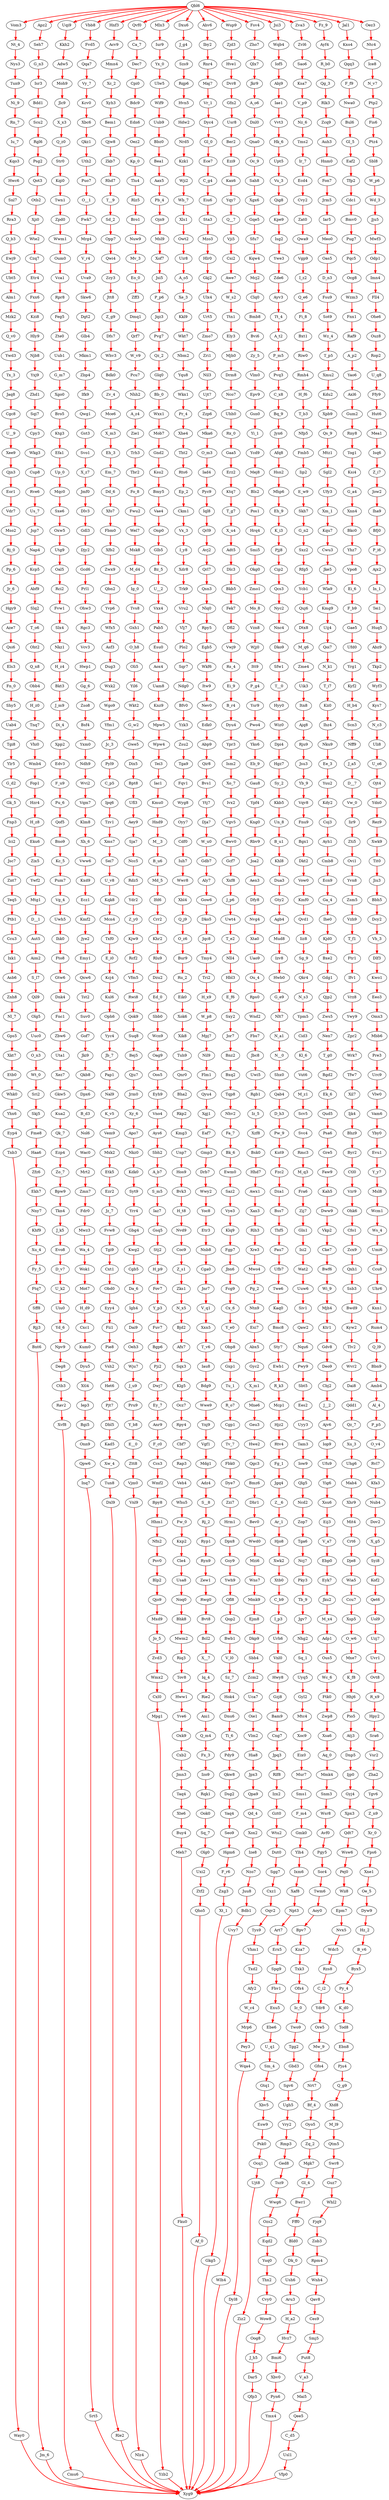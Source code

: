 digraph map
{
	Qbl6->Vom3 [color=red, style=bold];
	Vom3->Nt_4 [color=red, style=bold];
	Nt_4->Nys3 [color=red, style=bold];
	Nys3->Tun9 [color=red, style=bold];
	Tun9->Ni_9 [color=red, style=bold];
	Ni_9->Rn_7 [color=red, style=bold];
	Rn_7->Iu_7 [color=red, style=bold];
	Iu_7->Kqo3 [color=red, style=bold];
	Kqo3->Hwc6 [color=red, style=bold];
	Hwc6->Snl7 [color=red, style=bold];
	Snl7->Rra3 [color=red, style=bold];
	Rra3->Q_b3 [color=red, style=bold];
	Q_b3->Ewj9 [color=red, style=bold];
	Ewj9->Ubt5 [color=red, style=bold];
	Ubt5->Alm1 [color=red, style=bold];
	Alm1->Mzk2 [color=red, style=bold];
	Mzk2->Q_v0 [color=red, style=bold];
	Q_v0->Ywd3 [color=red, style=bold];
	Ywd3->Tx_3 [color=red, style=bold];
	Tx_3->Jaq8 [color=red, style=bold];
	Jaq8->Cgc8 [color=red, style=bold];
	Cgc8->U__9 [color=red, style=bold];
	U__9->Xee9 [color=red, style=bold];
	Xee9->Qjn3 [color=red, style=bold];
	Qjn3->Eor1 [color=red, style=bold];
	Eor1->Vdr7 [color=red, style=bold];
	Vdr7->Mso2 [color=red, style=bold];
	Mso2->Bj_0 [color=red, style=bold];
	Bj_0->Pp_6 [color=red, style=bold];
	Pp_6->Jr_6 [color=red, style=bold];
	Jr_6->Hgy9 [color=red, style=bold];
	Hgy9->Aze7 [color=red, style=bold];
	Aze7->Qsi6 [color=red, style=bold];
	Qsi6->Els3 [color=red, style=bold];
	Els3->Fn_0 [color=red, style=bold];
	Fn_0->Shy5 [color=red, style=bold];
	Shy5->Uab4 [color=red, style=bold];
	Uab4->Tgi8 [color=red, style=bold];
	Tgi8->Ylr5 [color=red, style=bold];
	Ylr5->G_d2 [color=red, style=bold];
	G_d2->Gk_5 [color=red, style=bold];
	Gk_5->Fnp3 [color=red, style=bold];
	Fnp3->Ici2 [color=red, style=bold];
	Ici2->Jsc7 [color=red, style=bold];
	Jsc7->Znt7 [color=red, style=bold];
	Znt7->Teq5 [color=red, style=bold];
	Teq5->Ptb1 [color=red, style=bold];
	Ptb1->Ccu3 [color=red, style=bold];
	Ccu3->Ixk1 [color=red, style=bold];
	Ixk1->Asb6 [color=red, style=bold];
	Asb6->Znh8 [color=red, style=bold];
	Znh8->Nl_7 [color=red, style=bold];
	Nl_7->Gps5 [color=red, style=bold];
	Gps5->Xkt7 [color=red, style=bold];
	Xkt7->Etb0 [color=red, style=bold];
	Etb0->Whk0 [color=red, style=bold];
	Whk0->Yhx6 [color=red, style=bold];
	Yhx6->Eyp4 [color=red, style=bold];
	Eyp4->Tnb3 [color=red, style=bold];
	Tnb3->Way0 [color=red, style=bold];
	Way0->Xyg9 [color=red, style=bold];
	Qbl6->Apz2 [color=red, style=bold];
	Apz2->Seh7 [color=red, style=bold];
	Seh7->G_n3 [color=red, style=bold];
	G_n3->Isr3 [color=red, style=bold];
	Isr3->Bdd1 [color=red, style=bold];
	Bdd1->Scu2 [color=red, style=bold];
	Scu2->Rgl6 [color=red, style=bold];
	Rgl6->Psg2 [color=red, style=bold];
	Psg2->Qot3 [color=red, style=bold];
	Qot3->Otb2 [color=red, style=bold];
	Otb2->Xji0 [color=red, style=bold];
	Xji0->Wte2 [color=red, style=bold];
	Wte2->Czq7 [color=red, style=bold];
	Czq7->Etr4 [color=red, style=bold];
	Etr4->Fxx6 [color=red, style=bold];
	Fxx6->Kzi8 [color=red, style=bold];
	Kzi8->Hly9 [color=red, style=bold];
	Hly9->Njb8 [color=red, style=bold];
	Njb8->Yxj9 [color=red, style=bold];
	Yxj9->Zhd1 [color=red, style=bold];
	Zhd1->Sqi7 [color=red, style=bold];
	Sqi7->Cpy3 [color=red, style=bold];
	Cpy3->Wkg3 [color=red, style=bold];
	Wkg3->Cup8 [color=red, style=bold];
	Cup8->Rve6 [color=red, style=bold];
	Rve6->Us_7 [color=red, style=bold];
	Us_7->Jsp7 [color=red, style=bold];
	Jsp7->Nap4 [color=red, style=bold];
	Nap4->Kcp5 [color=red, style=bold];
	Kcp5->Abf9 [color=red, style=bold];
	Abf9->Slq2 [color=red, style=bold];
	Slq2->T_o6 [color=red, style=bold];
	T_o6->Oht2 [color=red, style=bold];
	Oht2->Q_n8 [color=red, style=bold];
	Q_n8->Obb4 [color=red, style=bold];
	Obb4->H_z0 [color=red, style=bold];
	H_z0->Tnq7 [color=red, style=bold];
	Tnq7->Vhi0 [color=red, style=bold];
	Vhi0->Wmb4 [color=red, style=bold];
	Wmb4->Fop1 [color=red, style=bold];
	Fop1->Hzr4 [color=red, style=bold];
	Hzr4->H_z8 [color=red, style=bold];
	H_z8->Eku6 [color=red, style=bold];
	Eku6->Zix5 [color=red, style=bold];
	Zix5->Ywf2 [color=red, style=bold];
	Ywf2->Mtg1 [color=red, style=bold];
	Mtg1->D__1 [color=red, style=bold];
	D__1->Aut5 [color=red, style=bold];
	Aut5->Aim2 [color=red, style=bold];
	Aim2->S_l7 [color=red, style=bold];
	S_l7->Qil9 [color=red, style=bold];
	Qil9->Olg5 [color=red, style=bold];
	Olg5->Uuc0 [color=red, style=bold];
	Uuc0->O_n3 [color=red, style=bold];
	O_n3->Wt_0 [color=red, style=bold];
	Wt_0->Sri2 [color=red, style=bold];
	Sri2->Skj5 [color=red, style=bold];
	Skj5->Fme8 [color=red, style=bold];
	Fme8->Haa6 [color=red, style=bold];
	Haa6->Zfz6 [color=red, style=bold];
	Zfz6->Ekh7 [color=red, style=bold];
	Ekh7->Nny7 [color=red, style=bold];
	Nny7->Khf9 [color=red, style=bold];
	Khf9->Xu_4 [color=red, style=bold];
	Xu_4->Fy_5 [color=red, style=bold];
	Fy_5->Ftq7 [color=red, style=bold];
	Ftq7->Sff8 [color=red, style=bold];
	Sff8->Rjj3 [color=red, style=bold];
	Rjj3->Bnt6 [color=red, style=bold];
	Bnt6->Jm_6 [color=red, style=bold];
	Jm_6->Xyg9 [color=red, style=bold];
	Qbl6->Uqi9 [color=red, style=bold];
	Uqi9->Kkh2 [color=red, style=bold];
	Kkh2->Adw5 [color=red, style=bold];
	Adw5->Moh9 [color=red, style=bold];
	Moh9->Jlc9 [color=red, style=bold];
	Jlc9->X_x3 [color=red, style=bold];
	X_x3->Q_z0 [color=red, style=bold];
	Q_z0->Str0 [color=red, style=bold];
	Str0->Kqi0 [color=red, style=bold];
	Kqi0->Twn1 [color=red, style=bold];
	Twn1->Zpd0 [color=red, style=bold];
	Zpd0->Wwm1 [color=red, style=bold];
	Wwm1->Oum0 [color=red, style=bold];
	Oum0->Vca1 [color=red, style=bold];
	Vca1->Rpr8 [color=red, style=bold];
	Rpr8->Feg5 [color=red, style=bold];
	Feg5->Zte0 [color=red, style=bold];
	Zte0->Uub1 [color=red, style=bold];
	Uub1->G_m7 [color=red, style=bold];
	G_m7->Xgo0 [color=red, style=bold];
	Xgo0->Bro5 [color=red, style=bold];
	Bro5->Ktg3 [color=red, style=bold];
	Ktg3->Efa1 [color=red, style=bold];
	Efa1->Up_0 [color=red, style=bold];
	Up_0->Mqc0 [color=red, style=bold];
	Mqc0->Sxe6 [color=red, style=bold];
	Sxe6->Oxw5 [color=red, style=bold];
	Oxw5->Utg9 [color=red, style=bold];
	Utg9->Oal5 [color=red, style=bold];
	Oal5->Rci2 [color=red, style=bold];
	Rci2->Fvw1 [color=red, style=bold];
	Fvw1->Slx4 [color=red, style=bold];
	Slx4->Nkz1 [color=red, style=bold];
	Nkz1->H_z4 [color=red, style=bold];
	H_z4->Bkt3 [color=red, style=bold];
	Bkt3->J_m9 [color=red, style=bold];
	J_m9->Di_4 [color=red, style=bold];
	Di_4->Xpp2 [color=red, style=bold];
	Xpp2->Edv3 [color=red, style=bold];
	Edv3->F_u9 [color=red, style=bold];
	F_u9->Pu_6 [color=red, style=bold];
	Pu_6->Qof5 [color=red, style=bold];
	Qof5->Bno9 [color=red, style=bold];
	Bno9->Kc_5 [color=red, style=bold];
	Kc_5->Pum7 [color=red, style=bold];
	Pum7->Vg_4 [color=red, style=bold];
	Vg_4->Uwh5 [color=red, style=bold];
	Uwh5->Ihk0 [color=red, style=bold];
	Ihk0->Fto8 [color=red, style=bold];
	Fto8->Gtw6 [color=red, style=bold];
	Gtw6->Dnk4 [color=red, style=bold];
	Dnk4->Fnc1 [color=red, style=bold];
	Fnc1->Zbw6 [color=red, style=bold];
	Zbw6->Uta1 [color=red, style=bold];
	Uta1->Xez7 [color=red, style=bold];
	Xez7->Gkw5 [color=red, style=bold];
	Gkw5->Kua2 [color=red, style=bold];
	Kua2->Qk_7 [color=red, style=bold];
	Qk_7->Ezp4 [color=red, style=bold];
	Ezp4->Zo_7 [color=red, style=bold];
	Zo_7->Bpw9 [color=red, style=bold];
	Bpw9->Tkn4 [color=red, style=bold];
	Tkn4->J_k5 [color=red, style=bold];
	J_k5->Evo8 [color=red, style=bold];
	Evo8->D_v7 [color=red, style=bold];
	D_v7->U_k2 [color=red, style=bold];
	U_k2->Uiu0 [color=red, style=bold];
	Uiu0->Yd_6 [color=red, style=bold];
	Yd_6->Npv9 [color=red, style=bold];
	Npv9->Deg8 [color=red, style=bold];
	Deg8->Ctb3 [color=red, style=bold];
	Ctb3->Rav2 [color=red, style=bold];
	Rav2->Xvf8 [color=red, style=bold];
	Xvf8->Cmu6 [color=red, style=bold];
	Cmu6->Xyg9 [color=red, style=bold];
	Qbl6->Vbb8 [color=red, style=bold];
	Vbb8->Fvd5 [color=red, style=bold];
	Fvd5->Qqa7 [color=red, style=bold];
	Qqa7->Vy_7 [color=red, style=bold];
	Vy_7->Kcv0 [color=red, style=bold];
	Kcv0->Xbc6 [color=red, style=bold];
	Xbc6->Qkz1 [color=red, style=bold];
	Qkz1->Uth2 [color=red, style=bold];
	Uth2->Puo7 [color=red, style=bold];
	Puo7->O__1 [color=red, style=bold];
	O__1->Fwk7 [color=red, style=bold];
	Fwk7->Mrg4 [color=red, style=bold];
	Mrg4->V_r4 [color=red, style=bold];
	V_r4->Uva9 [color=red, style=bold];
	Uva9->Skw6 [color=red, style=bold];
	Skw6->Dgt2 [color=red, style=bold];
	Dgt2->Glb4 [color=red, style=bold];
	Glb4->Mkm1 [color=red, style=bold];
	Mkm1->Zbp4 [color=red, style=bold];
	Zbp4->Ifk9 [color=red, style=bold];
	Ifk9->Qwg1 [color=red, style=bold];
	Qwg1->Gst3 [color=red, style=bold];
	Gst3->Svo1 [color=red, style=bold];
	Svo1->X_z7 [color=red, style=bold];
	X_z7->Jmf0 [color=red, style=bold];
	Jmf0->Dlv3 [color=red, style=bold];
	Dlv3->Gdl3 [color=red, style=bold];
	Gdl3->Djy2 [color=red, style=bold];
	Djy2->Gcd6 [color=red, style=bold];
	Gcd6->Prl1 [color=red, style=bold];
	Prl1->Ohw3 [color=red, style=bold];
	Ohw3->Rgc3 [color=red, style=bold];
	Rgc3->Vcv3 [color=red, style=bold];
	Vcv3->Hwp1 [color=red, style=bold];
	Hwp1->Gg_6 [color=red, style=bold];
	Gg_6->Zso8 [color=red, style=bold];
	Zso8->Bsf4 [color=red, style=bold];
	Bsf4->Yxm0 [color=red, style=bold];
	Yxm0->Ndh9 [color=red, style=bold];
	Ndh9->Wvi2 [color=red, style=bold];
	Wvi2->Vqm7 [color=red, style=bold];
	Vqm7->Klm8 [color=red, style=bold];
	Klm8->Xh_6 [color=red, style=bold];
	Xh_6->Vww6 [color=red, style=bold];
	Vww6->Kxd9 [color=red, style=bold];
	Kxd9->Ecz1 [color=red, style=bold];
	Ecz1->Kmf2 [color=red, style=bold];
	Kmf2->Jye2 [color=red, style=bold];
	Jye2->Emy1 [color=red, style=bold];
	Emy1->Qxw6 [color=red, style=bold];
	Qxw6->Tst2 [color=red, style=bold];
	Tst2->Suv0 [color=red, style=bold];
	Suv0->Gof7 [color=red, style=bold];
	Gof7->Jki9 [color=red, style=bold];
	Jki9->Qkb8 [color=red, style=bold];
	Qkb8->Dpx6 [color=red, style=bold];
	Dpx6->B_d3 [color=red, style=bold];
	B_d3->Nol6 [color=red, style=bold];
	Nol6->Wac0 [color=red, style=bold];
	Wac0->Mrt2 [color=red, style=bold];
	Mrt2->Zmn7 [color=red, style=bold];
	Zmn7->Fdr0 [color=red, style=bold];
	Fdr0->Mwz3 [color=red, style=bold];
	Mwz3->Wa_4 [color=red, style=bold];
	Wa_4->Wok1 [color=red, style=bold];
	Wok1->Mot7 [color=red, style=bold];
	Mot7->H_d9 [color=red, style=bold];
	H_d9->Cxc1 [color=red, style=bold];
	Cxc1->Kum0 [color=red, style=bold];
	Kum0->Dyu5 [color=red, style=bold];
	Dyu5->Xtl4 [color=red, style=bold];
	Xtl4->Iep3 [color=red, style=bold];
	Iep3->Bgi5 [color=red, style=bold];
	Bgi5->Onn9 [color=red, style=bold];
	Onn9->Qpw6 [color=red, style=bold];
	Qpw6->Inq7 [color=red, style=bold];
	Inq7->Srt5 [color=red, style=bold];
	Srt5->Xyg9 [color=red, style=bold];
	Qbl6->Hnf3 [color=red, style=bold];
	Hnf3->Acv9 [color=red, style=bold];
	Acv9->Mmn4 [color=red, style=bold];
	Mmn4->Xc_2 [color=red, style=bold];
	Xc_2->Xyh3 [color=red, style=bold];
	Xyh3->Bem1 [color=red, style=bold];
	Bem1->Qjw8 [color=red, style=bold];
	Qjw8->Zkb7 [color=red, style=bold];
	Zkb7->Rhd7 [color=red, style=bold];
	Rhd7->T__9 [color=red, style=bold];
	T__9->Sd_2 [color=red, style=bold];
	Sd_2->Opp7 [color=red, style=bold];
	Opp7->Qwi4 [color=red, style=bold];
	Qwi4->Zcy3 [color=red, style=bold];
	Zcy3->Jtt8 [color=red, style=bold];
	Jtt8->Z_g9 [color=red, style=bold];
	Z_g9->Dfs7 [color=red, style=bold];
	Dfs7->Whv3 [color=red, style=bold];
	Whv3->Bdk0 [color=red, style=bold];
	Bdk0->Zv_4 [color=red, style=bold];
	Zv_4->Mce6 [color=red, style=bold];
	Mce6->X_m3 [color=red, style=bold];
	X_m3->Eh_3 [color=red, style=bold];
	Eh_3->Em_7 [color=red, style=bold];
	Em_7->Dd_6 [color=red, style=bold];
	Dd_6->Xfo7 [color=red, style=bold];
	Xfo7->Fbm0 [color=red, style=bold];
	Fbm0->Xfb2 [color=red, style=bold];
	Xfb2->Zwx9 [color=red, style=bold];
	Zwx9->Qbn2 [color=red, style=bold];
	Qbn2->Yvp6 [color=red, style=bold];
	Yvp6->Wfx5 [color=red, style=bold];
	Wfx5->Asf3 [color=red, style=bold];
	Asf3->Dug3 [color=red, style=bold];
	Dug3->Wxk2 [color=red, style=bold];
	Wxk2->Wgo9 [color=red, style=bold];
	Wgo9->Yfm1 [color=red, style=bold];
	Yfm1->Jc_3 [color=red, style=bold];
	Jc_3->Pyl9 [color=red, style=bold];
	Pyl9->C_p5 [color=red, style=bold];
	C_p5->Ipq6 [color=red, style=bold];
	Ipq6->Tzv1 [color=red, style=bold];
	Tzv1->Xms7 [color=red, style=bold];
	Xms7->Sei7 [color=red, style=bold];
	Sei7->U_v8 [color=red, style=bold];
	U_v8->Kqk8 [color=red, style=bold];
	Kqk8->Mcn4 [color=red, style=bold];
	Mcn4->Txf0 [color=red, style=bold];
	Txf0->E_i0 [color=red, style=bold];
	E_i0->Kcj4 [color=red, style=bold];
	Kcj4->Kul6 [color=red, style=bold];
	Kul6->Oph6 [color=red, style=bold];
	Oph6->Yyc4 [color=red, style=bold];
	Yyc4->Jb_7 [color=red, style=bold];
	Jb_7->Pap1 [color=red, style=bold];
	Pap1->Nal9 [color=red, style=bold];
	Nal9->K_v5 [color=red, style=bold];
	K_v5->Vem9 [color=red, style=bold];
	Vem9->Mxk2 [color=red, style=bold];
	Mxk2->Etk5 [color=red, style=bold];
	Etk5->Ezr2 [color=red, style=bold];
	Ezr2->Jz_7 [color=red, style=bold];
	Jz_7->Fvw8 [color=red, style=bold];
	Fvw8->Tgi9 [color=red, style=bold];
	Tgi9->Cxt1 [color=red, style=bold];
	Cxt1->Obd0 [color=red, style=bold];
	Obd0->Eyy4 [color=red, style=bold];
	Eyy4->Fii1 [color=red, style=bold];
	Fii1->Pie8 [color=red, style=bold];
	Pie8->Vsh2 [color=red, style=bold];
	Vsh2->Het6 [color=red, style=bold];
	Het6->Pjt7 [color=red, style=bold];
	Pjt7->Dbl5 [color=red, style=bold];
	Dbl5->Kad5 [color=red, style=bold];
	Kad5->Xw_4 [color=red, style=bold];
	Xw_4->Tun8 [color=red, style=bold];
	Tun8->Dxl9 [color=red, style=bold];
	Dxl9->Rle2 [color=red, style=bold];
	Rle2->Xyg9 [color=red, style=bold];
	Qbl6->Qvf0 [color=red, style=bold];
	Qvf0->Ca_7 [color=red, style=bold];
	Ca_7->Dec7 [color=red, style=bold];
	Dec7->Cpi0 [color=red, style=bold];
	Cpi0->Bdc9 [color=red, style=bold];
	Bdc9->Edn6 [color=red, style=bold];
	Edn6->Oez2 [color=red, style=bold];
	Oez2->Kp_0 [color=red, style=bold];
	Kp_0->Tlu4 [color=red, style=bold];
	Tlu4->Rlz5 [color=red, style=bold];
	Rlz5->Bro1 [color=red, style=bold];
	Bro1->Nuw9 [color=red, style=bold];
	Nuw9->Mv_3 [color=red, style=bold];
	Mv_3->Eo_0 [color=red, style=bold];
	Eo_0->Zff3 [color=red, style=bold];
	Zff3->Dmq1 [color=red, style=bold];
	Dmq1->Qrf7 [color=red, style=bold];
	Qrf7->W_v9 [color=red, style=bold];
	W_v9->Pcu7 [color=red, style=bold];
	Pcu7->Nhh2 [color=red, style=bold];
	Nhh2->A_z4 [color=red, style=bold];
	A_z4->Zie1 [color=red, style=bold];
	Zie1->Trh3 [color=red, style=bold];
	Trh3->Tbr2 [color=red, style=bold];
	Tbr2->Fo_8 [color=red, style=bold];
	Fo_8->Fwu2 [color=red, style=bold];
	Fwu2->Wel7 [color=red, style=bold];
	Wel7->Msk8 [color=red, style=bold];
	Msk8->M_d4 [color=red, style=bold];
	M_d4->Ig_0 [color=red, style=bold];
	Ig_0->Tvs8 [color=red, style=bold];
	Tvs8->Gxh1 [color=red, style=bold];
	Gxh1->O_h8 [color=red, style=bold];
	O_h8->Oli5 [color=red, style=bold];
	Oli5->Yil6 [color=red, style=bold];
	Yil6->Wkt2 [color=red, style=bold];
	Wkt2->G_w2 [color=red, style=bold];
	G_w2->Gwe5 [color=red, style=bold];
	Gwe5->Dix5 [color=red, style=bold];
	Dix5->Bpt8 [color=red, style=bold];
	Bpt8->Ufl3 [color=red, style=bold];
	Ufl3->Aey9 [color=red, style=bold];
	Aey9->Sja7 [color=red, style=bold];
	Sja7->Ncc5 [color=red, style=bold];
	Ncc5->Rdz5 [color=red, style=bold];
	Rdz5->Ydr2 [color=red, style=bold];
	Ydr2->Z_y0 [color=red, style=bold];
	Z_y0->Kjw9 [color=red, style=bold];
	Kjw9->Rcf2 [color=red, style=bold];
	Rcf2->Vfm5 [color=red, style=bold];
	Vfm5->Rwi8 [color=red, style=bold];
	Rwi8->Qok9 [color=red, style=bold];
	Qok9->Suq8 [color=red, style=bold];
	Suq8->Bej5 [color=red, style=bold];
	Bej5->Qju7 [color=red, style=bold];
	Qju7->Jrm0 [color=red, style=bold];
	Jrm0->Xy_6 [color=red, style=bold];
	Xy_6->Apo7 [color=red, style=bold];
	Apo7->Nkz0 [color=red, style=bold];
	Nkz0->Kdk0 [color=red, style=bold];
	Kdk0->Syt9 [color=red, style=bold];
	Syt9->Yrr4 [color=red, style=bold];
	Yrr4->Gbg4 [color=red, style=bold];
	Gbg4->Kwg2 [color=red, style=bold];
	Kwg2->Cgb5 [color=red, style=bold];
	Cgb5->Da_6 [color=red, style=bold];
	Da_6->Igh4 [color=red, style=bold];
	Igh4->Dai9 [color=red, style=bold];
	Dai9->Oeh3 [color=red, style=bold];
	Oeh3->Wju7 [color=red, style=bold];
	Wju7->J_u9 [color=red, style=bold];
	J_u9->Pru9 [color=red, style=bold];
	Pru9->Y_b8 [color=red, style=bold];
	Y_b8->E__0 [color=red, style=bold];
	E__0->Ztt8 [color=red, style=bold];
	Ztt8->Vjm0 [color=red, style=bold];
	Vjm0->Vnl9 [color=red, style=bold];
	Vnl9->Nlz4 [color=red, style=bold];
	Nlz4->Xyg9 [color=red, style=bold];
	Qbl6->Mlx3 [color=red, style=bold];
	Mlx3->Iur9 [color=red, style=bold];
	Iur9->Yx_0 [color=red, style=bold];
	Yx_0->Ulw5 [color=red, style=bold];
	Ulw5->Wif9 [color=red, style=bold];
	Wif9->Uub9 [color=red, style=bold];
	Uub9->Bbz0 [color=red, style=bold];
	Bbz0->Bea1 [color=red, style=bold];
	Bea1->Aax5 [color=red, style=bold];
	Aax5->Pb_4 [color=red, style=bold];
	Pb_4->Ojn9 [color=red, style=bold];
	Ojn9->Msl9 [color=red, style=bold];
	Msl9->Xof7 [color=red, style=bold];
	Xof7->Jsi5 [color=red, style=bold];
	Jsi5->P_p6 [color=red, style=bold];
	P_p6->Jqz3 [color=red, style=bold];
	Jqz3->Pvg7 [color=red, style=bold];
	Pvg7->Qz_2 [color=red, style=bold];
	Qz_2->Glq0 [color=red, style=bold];
	Glq0->Bb_0 [color=red, style=bold];
	Bb_0->Wxx1 [color=red, style=bold];
	Wxx1->Mob7 [color=red, style=bold];
	Mob7->Gnd2 [color=red, style=bold];
	Gnd2->Ksu2 [color=red, style=bold];
	Ksu2->Bmy5 [color=red, style=bold];
	Bmy5->Vae4 [color=red, style=bold];
	Vae4->Onp0 [color=red, style=bold];
	Onp0->Glb5 [color=red, style=bold];
	Glb5->Bz_5 [color=red, style=bold];
	Bz_5->U__2 [color=red, style=bold];
	U__2->Vxx4 [color=red, style=bold];
	Vxx4->Pab5 [color=red, style=bold];
	Pab5->Esu0 [color=red, style=bold];
	Esu0->Aox4 [color=red, style=bold];
	Aox4->Uam8 [color=red, style=bold];
	Uam8->Knz9 [color=red, style=bold];
	Knz9->Mpw5 [color=red, style=bold];
	Mpw5->Wpw4 [color=red, style=bold];
	Wpw4->Tei3 [color=red, style=bold];
	Tei3->Iac1 [color=red, style=bold];
	Iac1->Kmu0 [color=red, style=bold];
	Kmu0->Hnd9 [color=red, style=bold];
	Hnd9->M__3 [color=red, style=bold];
	M__3->B_u6 [color=red, style=bold];
	B_u6->Md_5 [color=red, style=bold];
	Md_5->Ifd6 [color=red, style=bold];
	Ifd6->Crr2 [color=red, style=bold];
	Crr2->Khr2 [color=red, style=bold];
	Khr2->Rlu9 [color=red, style=bold];
	Rlu9->Dzu2 [color=red, style=bold];
	Dzu2->Ed_0 [color=red, style=bold];
	Ed_0->Sbb0 [color=red, style=bold];
	Sbb0->Wcn9 [color=red, style=bold];
	Wcn9->Oag9 [color=red, style=bold];
	Oag9->Oos5 [color=red, style=bold];
	Oos5->Eyh9 [color=red, style=bold];
	Eyh9->Vno4 [color=red, style=bold];
	Vno4->Ays6 [color=red, style=bold];
	Ays6->Sbh2 [color=red, style=bold];
	Sbh2->A_b7 [color=red, style=bold];
	A_b7->S_m5 [color=red, style=bold];
	S_m5->Iaz7 [color=red, style=bold];
	Iaz7->Gsq5 [color=red, style=bold];
	Gsq5->Stj2 [color=red, style=bold];
	Stj2->H_p9 [color=red, style=bold];
	H_p9->Fov7 [color=red, style=bold];
	Fov7->Y_p3 [color=red, style=bold];
	Y_p3->Fuv7 [color=red, style=bold];
	Fuv7->Bgp6 [color=red, style=bold];
	Bgp6->Pji2 [color=red, style=bold];
	Pji2->Dwj7 [color=red, style=bold];
	Dwj7->Ey_7 [color=red, style=bold];
	Ey_7->Anr9 [color=red, style=bold];
	Anr9->F_c0 [color=red, style=bold];
	F_c0->Ccs3 [color=red, style=bold];
	Ccs3->Wmf2 [color=red, style=bold];
	Wmf2->Bpy8 [color=red, style=bold];
	Bpy8->Hhm1 [color=red, style=bold];
	Hhm1->Nfn2 [color=red, style=bold];
	Nfn2->Psv0 [color=red, style=bold];
	Psv0->Blp2 [color=red, style=bold];
	Blp2->Qjo9 [color=red, style=bold];
	Qjo9->Mxd9 [color=red, style=bold];
	Mxd9->Jo_5 [color=red, style=bold];
	Jo_5->Zvd3 [color=red, style=bold];
	Zvd3->Wmx2 [color=red, style=bold];
	Wmx2->Cxl0 [color=red, style=bold];
	Cxl0->Mpg1 [color=red, style=bold];
	Mpg1->Yzb2 [color=red, style=bold];
	Yzb2->Xyg9 [color=red, style=bold];
	Qbl6->Dxu6 [color=red, style=bold];
	Dxu6->J_g4 [color=red, style=bold];
	J_g4->Szs9 [color=red, style=bold];
	Szs9->Rqp6 [color=red, style=bold];
	Rqp6->Hvn5 [color=red, style=bold];
	Hvn5->Hdw2 [color=red, style=bold];
	Hdw2->Nrd5 [color=red, style=bold];
	Nrd5->Kzk1 [color=red, style=bold];
	Kzk1->Wji2 [color=red, style=bold];
	Wji2->Wb_7 [color=red, style=bold];
	Wb_7->Xls1 [color=red, style=bold];
	Xls1->Owt2 [color=red, style=bold];
	Owt2->Uir8 [color=red, style=bold];
	Uir8->A_o5 [color=red, style=bold];
	A_o5->Xe_3 [color=red, style=bold];
	Xe_3->Kkl9 [color=red, style=bold];
	Kkl9->Wkt7 [color=red, style=bold];
	Wkt7->Nbm2 [color=red, style=bold];
	Nbm2->Yqu8 [color=red, style=bold];
	Yqu8->Wkx1 [color=red, style=bold];
	Wkx1->Pr_4 [color=red, style=bold];
	Pr_4->Xhe4 [color=red, style=bold];
	Xhe4->Tht2 [color=red, style=bold];
	Tht2->Rts6 [color=red, style=bold];
	Rts6->Ep_2 [color=red, style=bold];
	Ep_2->Ckm1 [color=red, style=bold];
	Ckm1->Vx_3 [color=red, style=bold];
	Vx_3->I_y8 [color=red, style=bold];
	I_y8->Xdr8 [color=red, style=bold];
	Xdr8->Trk9 [color=red, style=bold];
	Trk9->Vru2 [color=red, style=bold];
	Vru2->Vlj7 [color=red, style=bold];
	Vlj7->Plo2 [color=red, style=bold];
	Plo2->Sqr7 [color=red, style=bold];
	Sqr7->Ndg0 [color=red, style=bold];
	Ndg0->Bfv0 [color=red, style=bold];
	Bfv0->Yzk3 [color=red, style=bold];
	Yzk3->Zsu2 [color=red, style=bold];
	Zsu2->Tga9 [color=red, style=bold];
	Tga9->Fqv1 [color=red, style=bold];
	Fqv1->Wyg8 [color=red, style=bold];
	Wyg8->Oyy7 [color=red, style=bold];
	Oyy7->Cdf0 [color=red, style=bold];
	Cdf0->Iuh7 [color=red, style=bold];
	Iuh7->Wwr8 [color=red, style=bold];
	Wwr8->Xbl4 [color=red, style=bold];
	Xbl4->Q_j9 [color=red, style=bold];
	Q_j9->O_z6 [color=red, style=bold];
	O_z6->Bur9 [color=red, style=bold];
	Bur9->Ru_2 [color=red, style=bold];
	Ru_2->Eik0 [color=red, style=bold];
	Eik0->Xok6 [color=red, style=bold];
	Xok6->Xik8 [color=red, style=bold];
	Xik8->Tuh9 [color=red, style=bold];
	Tuh9->Qnr0 [color=red, style=bold];
	Qnr0->Bha2 [color=red, style=bold];
	Bha2->Rkp2 [color=red, style=bold];
	Rkp2->Kmg3 [color=red, style=bold];
	Kmg3->Unp7 [color=red, style=bold];
	Unp7->Hos9 [color=red, style=bold];
	Hos9->Bvk3 [color=red, style=bold];
	Bvk3->H_t8 [color=red, style=bold];
	H_t8->Nvd9 [color=red, style=bold];
	Nvd9->Coc9 [color=red, style=bold];
	Coc9->Z_s1 [color=red, style=bold];
	Z_s1->Zks1 [color=red, style=bold];
	Zks1->N_x5 [color=red, style=bold];
	N_x5->Bjd2 [color=red, style=bold];
	Bjd2->Afx7 [color=red, style=bold];
	Afx7->Sqx3 [color=red, style=bold];
	Sqx3->Klg5 [color=red, style=bold];
	Klg5->Ocz7 [color=red, style=bold];
	Ocz7->Rpy4 [color=red, style=bold];
	Rpy4->Cbf7 [color=red, style=bold];
	Cbf7->Rap3 [color=red, style=bold];
	Rap3->Veh4 [color=red, style=bold];
	Veh4->Whu5 [color=red, style=bold];
	Whu5->Fw_0 [color=red, style=bold];
	Fw_0->Kxp2 [color=red, style=bold];
	Kxp2->Cle4 [color=red, style=bold];
	Cle4->Usa8 [color=red, style=bold];
	Usa8->Noq0 [color=red, style=bold];
	Noq0->Bhk8 [color=red, style=bold];
	Bhk8->Mwm2 [color=red, style=bold];
	Mwm2->Riq3 [color=red, style=bold];
	Riq3->Tov8 [color=red, style=bold];
	Tov8->Hww1 [color=red, style=bold];
	Hww1->Yve6 [color=red, style=bold];
	Yve6->Oxk9 [color=red, style=bold];
	Oxk9->Cxb2 [color=red, style=bold];
	Cxb2->Jmn3 [color=red, style=bold];
	Jmn3->Taq4 [color=red, style=bold];
	Taq4->Xte6 [color=red, style=bold];
	Xte6->Buy4 [color=red, style=bold];
	Buy4->Meh7 [color=red, style=bold];
	Meh7->Fku0 [color=red, style=bold];
	Fku0->Xyg9 [color=red, style=bold];
	Qbl6->Ahv6 [color=red, style=bold];
	Ahv6->Iby2 [color=red, style=bold];
	Iby2->Rnr4 [color=red, style=bold];
	Rnr4->Maj7 [color=red, style=bold];
	Maj7->Vr_1 [color=red, style=bold];
	Vr_1->Dyc4 [color=red, style=bold];
	Dyc4->Gl_0 [color=red, style=bold];
	Gl_0->Ece7 [color=red, style=bold];
	Ece7->C_g4 [color=red, style=bold];
	C_g4->Eiu6 [color=red, style=bold];
	Eiu6->Sta3 [color=red, style=bold];
	Sta3->Mzo3 [color=red, style=bold];
	Mzo3->Hlr0 [color=red, style=bold];
	Hlr0->Gkj2 [color=red, style=bold];
	Gkj2->Ulx4 [color=red, style=bold];
	Ulx4->Urt5 [color=red, style=bold];
	Urt5->Zmo7 [color=red, style=bold];
	Zmo7->Zri1 [color=red, style=bold];
	Zri1->Nil3 [color=red, style=bold];
	Nil3->Ujt7 [color=red, style=bold];
	Ujt7->Zzp6 [color=red, style=bold];
	Zzp6->Mka6 [color=red, style=bold];
	Mka6->O_m3 [color=red, style=bold];
	O_m3->Iad4 [color=red, style=bold];
	Iad4->Pyc9 [color=red, style=bold];
	Pyc9->Iql8 [color=red, style=bold];
	Iql8->Qrl9 [color=red, style=bold];
	Qrl9->Avj2 [color=red, style=bold];
	Avj2->Qrl7 [color=red, style=bold];
	Qrl7->Qsn3 [color=red, style=bold];
	Qsn3->Nlq0 [color=red, style=bold];
	Nlq0->Rpy5 [color=red, style=bold];
	Rpy5->Egb5 [color=red, style=bold];
	Egb5->Wkf6 [color=red, style=bold];
	Wkf6->Itw9 [color=red, style=bold];
	Itw9->Nev0 [color=red, style=bold];
	Nev0->Edk0 [color=red, style=bold];
	Edk0->Abp9 [color=red, style=bold];
	Abp9->Qir8 [color=red, style=bold];
	Qir8->Bvs1 [color=red, style=bold];
	Bvs1->Ytj7 [color=red, style=bold];
	Ytj7->Dja7 [color=red, style=bold];
	Dja7->W_u0 [color=red, style=bold];
	W_u0->Gdb7 [color=red, style=bold];
	Gdb7->Aly7 [color=red, style=bold];
	Aly7->Gow6 [color=red, style=bold];
	Gow6->Dko5 [color=red, style=bold];
	Dko5->Jqc8 [color=red, style=bold];
	Jqc8->Tmy4 [color=red, style=bold];
	Tmy4->Tri2 [color=red, style=bold];
	Tri2->H_x9 [color=red, style=bold];
	H_x9->W_p8 [color=red, style=bold];
	W_p8->Mpj7 [color=red, style=bold];
	Mpj7->Nil9 [color=red, style=bold];
	Nil9->Flm1 [color=red, style=bold];
	Flm1->Qyu4 [color=red, style=bold];
	Qyu4->Xgj1 [color=red, style=bold];
	Xgj1->Eaf7 [color=red, style=bold];
	Eaf7->Gmp3 [color=red, style=bold];
	Gmp3->Drb7 [color=red, style=bold];
	Drb7->Wwy2 [color=red, style=bold];
	Wwy2->Yoc8 [color=red, style=bold];
	Yoc8->Etr3 [color=red, style=bold];
	Etr3->Nnb8 [color=red, style=bold];
	Nnb8->Cga0 [color=red, style=bold];
	Cga0->Jnr7 [color=red, style=bold];
	Jnr7->V_q1 [color=red, style=bold];
	V_q1->Xxn5 [color=red, style=bold];
	Xxn5->T_v6 [color=red, style=bold];
	T_v6->Iau8 [color=red, style=bold];
	Iau8->Bdg9 [color=red, style=bold];
	Bdg9->Wwe9 [color=red, style=bold];
	Wwe9->Ynj9 [color=red, style=bold];
	Ynj9->Vgf1 [color=red, style=bold];
	Vgf1->Mdg1 [color=red, style=bold];
	Mdg1->Adz4 [color=red, style=bold];
	Adz4->S__8 [color=red, style=bold];
	S__8->Rj_2 [color=red, style=bold];
	Rj_2->Ryp1 [color=red, style=bold];
	Ryp1->Ryn9 [color=red, style=bold];
	Ryn9->Zew1 [color=red, style=bold];
	Zew1->Rwg0 [color=red, style=bold];
	Rwg0->Bvt8 [color=red, style=bold];
	Bvt8->Bcl2 [color=red, style=bold];
	Bcl2->X__7 [color=red, style=bold];
	X__7->Iq_4 [color=red, style=bold];
	Iq_4->Rie2 [color=red, style=bold];
	Rie2->Ani1 [color=red, style=bold];
	Ani1->Q_m4 [color=red, style=bold];
	Q_m4->Fx_3 [color=red, style=bold];
	Fx_3->Izo9 [color=red, style=bold];
	Izo9->Rqk1 [color=red, style=bold];
	Rqk1->Ook0 [color=red, style=bold];
	Ook0->Sq_7 [color=red, style=bold];
	Sq_7->Olg0 [color=red, style=bold];
	Olg0->Uxi2 [color=red, style=bold];
	Uxi2->Ztf2 [color=red, style=bold];
	Ztf2->Qho5 [color=red, style=bold];
	Qho5->Af_0 [color=red, style=bold];
	Af_0->Xyg9 [color=red, style=bold];
	Qbl6->Wup9 [color=red, style=bold];
	Wup9->Zjd3 [color=red, style=bold];
	Zjd3->Hve1 [color=red, style=bold];
	Hve1->Dvr8 [color=red, style=bold];
	Dvr8->Gfn2 [color=red, style=bold];
	Gfn2->Usr8 [color=red, style=bold];
	Usr8->Ber2 [color=red, style=bold];
	Ber2->Ezi9 [color=red, style=bold];
	Ezi9->Kax6 [color=red, style=bold];
	Kax6->Yqy7 [color=red, style=bold];
	Yqy7->Q__7 [color=red, style=bold];
	Q__7->Vji5 [color=red, style=bold];
	Vji5->Csi2 [color=red, style=bold];
	Csi2->Awe7 [color=red, style=bold];
	Awe7->W_s2 [color=red, style=bold];
	W_s2->Ttn1 [color=red, style=bold];
	Ttn1->Ely3 [color=red, style=bold];
	Ely3->Mjh0 [color=red, style=bold];
	Mjh0->Drm8 [color=red, style=bold];
	Drm8->Nco7 [color=red, style=bold];
	Nco7->Uhh0 [color=red, style=bold];
	Uhh0->Rx_0 [color=red, style=bold];
	Rx_0->Gaa5 [color=red, style=bold];
	Gaa5->Erz2 [color=red, style=bold];
	Erz2->Ktq7 [color=red, style=bold];
	Ktq7->T_g7 [color=red, style=bold];
	T_g7->X_u4 [color=red, style=bold];
	X_u4->Adt5 [color=red, style=bold];
	Adt5->Dlc3 [color=red, style=bold];
	Dlc3->Bkb5 [color=red, style=bold];
	Bkb5->Fek7 [color=red, style=bold];
	Fek7->Dfi2 [color=red, style=bold];
	Dfi2->Vwj9 [color=red, style=bold];
	Vwj9->Rs_4 [color=red, style=bold];
	Rs_4->Ei_9 [color=red, style=bold];
	Ei_9->B_r4 [color=red, style=bold];
	B_r4->Dyu4 [color=red, style=bold];
	Dyu4->Ypr3 [color=red, style=bold];
	Ypr3->Ism2 [color=red, style=bold];
	Ism2->Xo_7 [color=red, style=bold];
	Xo_7->Ivx2 [color=red, style=bold];
	Ivx2->Vgv5 [color=red, style=bold];
	Vgv5->Bwv0 [color=red, style=bold];
	Bwv0->Gcf7 [color=red, style=bold];
	Gcf7->Xxf8 [color=red, style=bold];
	Xxf8->J_p6 [color=red, style=bold];
	J_p6->Uwt4 [color=red, style=bold];
	Uwt4->T_e2 [color=red, style=bold];
	T_e2->Nll4 [color=red, style=bold];
	Nll4->Hbl3 [color=red, style=bold];
	Hbl3->E_f6 [color=red, style=bold];
	E_f6->Sxy2 [color=red, style=bold];
	Sxy2->Jor7 [color=red, style=bold];
	Jor7->Bnz2 [color=red, style=bold];
	Bnz2->Bxq2 [color=red, style=bold];
	Bxq2->Tqp8 [color=red, style=bold];
	Tqp8->Nhv2 [color=red, style=bold];
	Nhv2->Fa_7 [color=red, style=bold];
	Fa_7->Bk_6 [color=red, style=bold];
	Bk_6->Ewm0 [color=red, style=bold];
	Ewm0->Saz2 [color=red, style=bold];
	Saz2->Vye3 [color=red, style=bold];
	Vye3->Klq9 [color=red, style=bold];
	Klq9->Fgp7 [color=red, style=bold];
	Fgp7->Jbn6 [color=red, style=bold];
	Jbn6->Fcg9 [color=red, style=bold];
	Fcg9->Cx_6 [color=red, style=bold];
	Cx_6->Y_e0 [color=red, style=bold];
	Y_e0->Obp8 [color=red, style=bold];
	Obp8->Gxp1 [color=red, style=bold];
	Gxp1->Tu_1 [color=red, style=bold];
	Tu_1->R_o7 [color=red, style=bold];
	R_o7->Cgp1 [color=red, style=bold];
	Cgp1->Tv_7 [color=red, style=bold];
	Tv_7->Fbk0 [color=red, style=bold];
	Fbk0->Dye7 [color=red, style=bold];
	Dye7->Zzi7 [color=red, style=bold];
	Zzi7->Hrm1 [color=red, style=bold];
	Hrm1->Dpx8 [color=red, style=bold];
	Dpx8->Gsy9 [color=red, style=bold];
	Gsy9->Ywh9 [color=red, style=bold];
	Ywh9->Qfl8 [color=red, style=bold];
	Qfl8->Qop2 [color=red, style=bold];
	Qop2->Bwb1 [color=red, style=bold];
	Bwb1->V_l0 [color=red, style=bold];
	V_l0->Sz_7 [color=red, style=bold];
	Sz_7->Hok4 [color=red, style=bold];
	Hok4->Dnu6 [color=red, style=bold];
	Dnu6->Ti_6 [color=red, style=bold];
	Ti_6->Pdy9 [color=red, style=bold];
	Pdy9->Qkw8 [color=red, style=bold];
	Qkw8->Dsg2 [color=red, style=bold];
	Dsg2->Yaq4 [color=red, style=bold];
	Yaq4->Seo9 [color=red, style=bold];
	Seo9->Hgm6 [color=red, style=bold];
	Hgm6->F_r6 [color=red, style=bold];
	F_r6->Zxg3 [color=red, style=bold];
	Zxg3->Xt_1 [color=red, style=bold];
	Xt_1->Gkg5 [color=red, style=bold];
	Gkg5->Xyg9 [color=red, style=bold];
	Qbl6->Fsv4 [color=red, style=bold];
	Fsv4->Zho7 [color=red, style=bold];
	Zho7->Qlx7 [color=red, style=bold];
	Qlx7->Jkr9 [color=red, style=bold];
	Jkr9->A_o6 [color=red, style=bold];
	A_o6->Dnl0 [color=red, style=bold];
	Dnl0->Qna0 [color=red, style=bold];
	Qna0->Oc_9 [color=red, style=bold];
	Oc_9->Sah8 [color=red, style=bold];
	Sah8->Xgx6 [color=red, style=bold];
	Xgx6->Gqe5 [color=red, style=bold];
	Gqe5->Sfu7 [color=red, style=bold];
	Sfu7->Kqw4 [color=red, style=bold];
	Kqw4->Mcj2 [color=red, style=bold];
	Mcj2->Clq0 [color=red, style=bold];
	Clq0->Bmb8 [color=red, style=bold];
	Bmb8->Bvi6 [color=red, style=bold];
	Bvi6->Zy_5 [color=red, style=bold];
	Zy_5->Vlm0 [color=red, style=bold];
	Vlm0->Epv9 [color=red, style=bold];
	Epv9->Gsn0 [color=red, style=bold];
	Gsn0->Yi_1 [color=red, style=bold];
	Yi_1->Ycd9 [color=red, style=bold];
	Ycd9->Mej8 [color=red, style=bold];
	Mej8->Bls2 [color=red, style=bold];
	Bls2->Pos1 [color=red, style=bold];
	Pos1->Hrq4 [color=red, style=bold];
	Hrq4->Smi5 [color=red, style=bold];
	Smi5->Okg0 [color=red, style=bold];
	Okg0->Zmo1 [color=red, style=bold];
	Zmo1->Mo_8 [color=red, style=bold];
	Mo_8->Vzn8 [color=red, style=bold];
	Vzn8->Wjj0 [color=red, style=bold];
	Wjj0->Itt9 [color=red, style=bold];
	Itt9->P_g4 [color=red, style=bold];
	P_g4->Ysr9 [color=red, style=bold];
	Ysr9->Pwo4 [color=red, style=bold];
	Pwo4->Yks6 [color=red, style=bold];
	Yks6->Eb_9 [color=red, style=bold];
	Eb_9->Gau8 [color=red, style=bold];
	Gau8->Ypf4 [color=red, style=bold];
	Ypf4->Kng0 [color=red, style=bold];
	Kng0->Rbv9 [color=red, style=bold];
	Rbv9->Joa2 [color=red, style=bold];
	Joa2->Aen3 [color=red, style=bold];
	Aen3->Dfy8 [color=red, style=bold];
	Dfy8->Nvg4 [color=red, style=bold];
	Nvg4->Xta0 [color=red, style=bold];
	Xta0->Uao9 [color=red, style=bold];
	Uao9->Ou_4 [color=red, style=bold];
	Ou_4->Rps0 [color=red, style=bold];
	Rps0->Wnd2 [color=red, style=bold];
	Wnd2->Fbs7 [color=red, style=bold];
	Fbs7->Jbc8 [color=red, style=bold];
	Jbc8->Uwi5 [color=red, style=bold];
	Uwi5->Rgb1 [color=red, style=bold];
	Rgb1->Iz_5 [color=red, style=bold];
	Iz_5->Xzf8 [color=red, style=bold];
	Xzf8->Bsk0 [color=red, style=bold];
	Bsk0->Hhd7 [color=red, style=bold];
	Hhd7->Awx1 [color=red, style=bold];
	Awx1->Xax3 [color=red, style=bold];
	Xax3->Rlh3 [color=red, style=bold];
	Rlh3->Xre3 [color=red, style=bold];
	Xre3->Mwo4 [color=red, style=bold];
	Mwo4->Pg_2 [color=red, style=bold];
	Pg_2->Ntn9 [color=red, style=bold];
	Ntn9->Exi7 [color=red, style=bold];
	Exi7->Abx5 [color=red, style=bold];
	Abx5->Gyc2 [color=red, style=bold];
	Gyc2->X_m1 [color=red, style=bold];
	X_m1->Mne6 [color=red, style=bold];
	Mne6->Geu3 [color=red, style=bold];
	Geu3->Hwe2 [color=red, style=bold];
	Hwe2->Qgc3 [color=red, style=bold];
	Qgc3->Bmz6 [color=red, style=bold];
	Bmz6->Dhr1 [color=red, style=bold];
	Dhr1->Bev0 [color=red, style=bold];
	Bev0->Wwd0 [color=red, style=bold];
	Wwd0->Mzi6 [color=red, style=bold];
	Mzi6->Wns7 [color=red, style=bold];
	Wns7->Mmk9 [color=red, style=bold];
	Mmk9->Ejm8 [color=red, style=bold];
	Ejm8->Dkp9 [color=red, style=bold];
	Dkp9->Sbb4 [color=red, style=bold];
	Sbb4->Zcm2 [color=red, style=bold];
	Zcm2->Uca7 [color=red, style=bold];
	Uca7->Oie1 [color=red, style=bold];
	Oie1->Vlm2 [color=red, style=bold];
	Vlm2->Hia8 [color=red, style=bold];
	Hia8->Jpx3 [color=red, style=bold];
	Jpx3->Qpa9 [color=red, style=bold];
	Qpa9->Qd_4 [color=red, style=bold];
	Qd_4->Xox2 [color=red, style=bold];
	Xox2->Ize8 [color=red, style=bold];
	Ize8->Nzo7 [color=red, style=bold];
	Nzo7->Juu8 [color=red, style=bold];
	Juu8->Bdb1 [color=red, style=bold];
	Bdb1->Uvy7 [color=red, style=bold];
	Uvy7->Wlh4 [color=red, style=bold];
	Wlh4->Xyg9 [color=red, style=bold];
	Qbl6->Jsi3 [color=red, style=bold];
	Jsi3->Wqb4 [color=red, style=bold];
	Wqb4->Iof5 [color=red, style=bold];
	Iof5->Abj9 [color=red, style=bold];
	Abj9->Iae1 [color=red, style=bold];
	Iae1->Vvt3 [color=red, style=bold];
	Vvt3->Hk_6 [color=red, style=bold];
	Hk_6->Upt5 [color=red, style=bold];
	Upt5->Vu_3 [color=red, style=bold];
	Vu_3->Qig8 [color=red, style=bold];
	Qig8->Kpe9 [color=red, style=bold];
	Kpe9->Isg2 [color=red, style=bold];
	Isg2->Ywe3 [color=red, style=bold];
	Ywe3->Zde6 [color=red, style=bold];
	Zde6->Ayv3 [color=red, style=bold];
	Ayv3->Tt_4 [color=red, style=bold];
	Tt_4->A_t2 [color=red, style=bold];
	A_t2->P_m5 [color=red, style=bold];
	P_m5->Pvq3 [color=red, style=bold];
	Pvq3->C_x8 [color=red, style=bold];
	C_x8->Bq_9 [color=red, style=bold];
	Bq_9->Jyn6 [color=red, style=bold];
	Jyn6->Afq8 [color=red, style=bold];
	Afq8->Hsn2 [color=red, style=bold];
	Hsn2->Mhp6 [color=red, style=bold];
	Mhp6->Eh_9 [color=red, style=bold];
	Eh_9->K_i3 [color=red, style=bold];
	K_i3->Pjj8 [color=red, style=bold];
	Pjj8->Cip2 [color=red, style=bold];
	Cip2->Qcs3 [color=red, style=bold];
	Qcs3->Nyc2 [color=red, style=bold];
	Nyc2->Nnc4 [color=red, style=bold];
	Nnc4->Dko9 [color=red, style=bold];
	Dko9->Sfw1 [color=red, style=bold];
	Sfw1->T__0 [color=red, style=bold];
	T__0->Hyy0 [color=red, style=bold];
	Hyy0->Wiz0 [color=red, style=bold];
	Wiz0->Dpi4 [color=red, style=bold];
	Dpi4->Hgz7 [color=red, style=bold];
	Hgz7->Sy_2 [color=red, style=bold];
	Sy_2->Kkb5 [color=red, style=bold];
	Kkb5->Un_8 [color=red, style=bold];
	Un_8->B_u1 [color=red, style=bold];
	B_u1->Khl8 [color=red, style=bold];
	Khl8->Dua3 [color=red, style=bold];
	Dua3->Gty2 [color=red, style=bold];
	Gty2->Agb4 [color=red, style=bold];
	Agb4->Mud8 [color=red, style=bold];
	Mud8->Izv8 [color=red, style=bold];
	Izv8->Hwb0 [color=red, style=bold];
	Hwb0->G_e9 [color=red, style=bold];
	G_e9->Nlt7 [color=red, style=bold];
	Nlt7->N_a1 [color=red, style=bold];
	N_a1->N__0 [color=red, style=bold];
	N__0->Shx0 [color=red, style=bold];
	Shx0->Qab4 [color=red, style=bold];
	Qab4->D_h3 [color=red, style=bold];
	D_h3->Pw_9 [color=red, style=bold];
	Pw_9->Kut9 [color=red, style=bold];
	Kut9->Fzc2 [color=red, style=bold];
	Fzc2->Dza1 [color=red, style=bold];
	Dza1->Bss7 [color=red, style=bold];
	Bss7->Thf5 [color=red, style=bold];
	Thf5->Pau7 [color=red, style=bold];
	Pau7->Ufb7 [color=red, style=bold];
	Ufb7->Twe6 [color=red, style=bold];
	Twe6->Kaq0 [color=red, style=bold];
	Kaq0->Bmc8 [color=red, style=bold];
	Bmc8->Sty7 [color=red, style=bold];
	Sty7->Ewb1 [color=red, style=bold];
	Ewb1->R_k3 [color=red, style=bold];
	R_k3->Mcp1 [color=red, style=bold];
	Mcp1->Hjz2 [color=red, style=bold];
	Hjz2->Rtv4 [color=red, style=bold];
	Rtv4->Fg_1 [color=red, style=bold];
	Fg_1->Jgq4 [color=red, style=bold];
	Jgq4->Z__6 [color=red, style=bold];
	Z__6->Ar_1 [color=red, style=bold];
	Ar_1->Hjo8 [color=red, style=bold];
	Hjo8->Xwk2 [color=red, style=bold];
	Xwk2->Xtb0 [color=red, style=bold];
	Xtb0->C_b9 [color=red, style=bold];
	C_b9->I_p3 [color=red, style=bold];
	I_p3->Urh6 [color=red, style=bold];
	Urh6->Vnl0 [color=red, style=bold];
	Vnl0->Hwy8 [color=red, style=bold];
	Hwy8->Gzj8 [color=red, style=bold];
	Gzj8->Bam9 [color=red, style=bold];
	Bam9->Cng7 [color=red, style=bold];
	Cng7->Jpq3 [color=red, style=bold];
	Jpq3->Rlf8 [color=red, style=bold];
	Rlf8->Izx2 [color=red, style=bold];
	Izx2->Gzt0 [color=red, style=bold];
	Gzt0->Wtu2 [color=red, style=bold];
	Wtu2->Dut0 [color=red, style=bold];
	Dut0->Sgg7 [color=red, style=bold];
	Sgg7->Cxz1 [color=red, style=bold];
	Cxz1->Oqv2 [color=red, style=bold];
	Oqv2->Tys9 [color=red, style=bold];
	Tys9->Vhm1 [color=red, style=bold];
	Vhm1->Txd2 [color=red, style=bold];
	Txd2->Afy2 [color=red, style=bold];
	Afy2->W_c4 [color=red, style=bold];
	W_c4->Mrp6 [color=red, style=bold];
	Mrp6->Pey3 [color=red, style=bold];
	Pey3->Wqa4 [color=red, style=bold];
	Wqa4->Dyl8 [color=red, style=bold];
	Dyl8->Xyg9 [color=red, style=bold];
	Qbl6->Zva3 [color=red, style=bold];
	Zva3->Zvl6 [color=red, style=bold];
	Zvl6->Sao6 [color=red, style=bold];
	Sao6->Ksa7 [color=red, style=bold];
	Ksa7->V_p9 [color=red, style=bold];
	V_p9->Nz_6 [color=red, style=bold];
	Nz_6->Tms2 [color=red, style=bold];
	Tms2->Ir_7 [color=red, style=bold];
	Ir_7->Ecd4 [color=red, style=bold];
	Ecd4->Cvy2 [color=red, style=bold];
	Cvy2->Zat0 [color=red, style=bold];
	Zat0->Qwa9 [color=red, style=bold];
	Qwa9->Vgp9 [color=red, style=bold];
	Vgp9->I_z2 [color=red, style=bold];
	I_z2->Q_e6 [color=red, style=bold];
	Q_e6->Fi_8 [color=red, style=bold];
	Fi_8->Bxt1 [color=red, style=bold];
	Bxt1->Riw0 [color=red, style=bold];
	Riw0->Rmh4 [color=red, style=bold];
	Rmh4->H_f6 [color=red, style=bold];
	H_f6->T_b3 [color=red, style=bold];
	T_b3->Nfp5 [color=red, style=bold];
	Nfp5->Fmb5 [color=red, style=bold];
	Fmb5->Iip2 [color=red, style=bold];
	Iip2->E_w9 [color=red, style=bold];
	E_w9->Skh7 [color=red, style=bold];
	Skh7->G_n2 [color=red, style=bold];
	G_n2->Sxz2 [color=red, style=bold];
	Sxz2->Rfg5 [color=red, style=bold];
	Rfg5->Ycb1 [color=red, style=bold];
	Ycb1->Quj6 [color=red, style=bold];
	Quj6->Dtx8 [color=red, style=bold];
	Dtx8->M_q6 [color=red, style=bold];
	M_q6->Zme4 [color=red, style=bold];
	Zme4->Uik3 [color=red, style=bold];
	Uik3->Itn8 [color=red, style=bold];
	Itn8->Ajq8 [color=red, style=bold];
	Ajq8->Rju9 [color=red, style=bold];
	Rju9->Jsu3 [color=red, style=bold];
	Jsu3->Yb_9 [color=red, style=bold];
	Yb_9->Vqv8 [color=red, style=bold];
	Vqv8->Fnu9 [color=red, style=bold];
	Fnu9->Bgx1 [color=red, style=bold];
	Bgx1->Dkt2 [color=red, style=bold];
	Dkt2->Vow0 [color=red, style=bold];
	Vow0->Kmf0 [color=red, style=bold];
	Kmf0->Qvd1 [color=red, style=bold];
	Qvd1->Iiz8 [color=red, style=bold];
	Iiz8->Sg_9 [color=red, style=bold];
	Sg_9->Qkr4 [color=red, style=bold];
	Qkr4->N_s3 [color=red, style=bold];
	N_s3->Ypm5 [color=red, style=bold];
	Ypm5->Cid3 [color=red, style=bold];
	Cid3->Kl_6 [color=red, style=bold];
	Kl_6->Vut6 [color=red, style=bold];
	Vut6->M_z1 [color=red, style=bold];
	M_z1->Scv5 [color=red, style=bold];
	Scv5->Svc4 [color=red, style=bold];
	Svc4->Rmc3 [color=red, style=bold];
	Rmc3->M_q3 [color=red, style=bold];
	M_q3->Fra6 [color=red, style=bold];
	Fra6->Zij7 [color=red, style=bold];
	Zij7->Gln1 [color=red, style=bold];
	Gln1->Isi2 [color=red, style=bold];
	Isi2->Wat2 [color=red, style=bold];
	Wat2->Uuw6 [color=red, style=bold];
	Uuw6->Siv1 [color=red, style=bold];
	Siv1->Qaw2 [color=red, style=bold];
	Qaw2->Nqu6 [color=red, style=bold];
	Nqu6->Pwy9 [color=red, style=bold];
	Pwy9->Sbt5 [color=red, style=bold];
	Sbt5->Ees2 [color=red, style=bold];
	Ees2->Uyy3 [color=red, style=bold];
	Uyy3->Tam3 [color=red, style=bold];
	Tam3->Iow9 [color=red, style=bold];
	Iow9->Qlg5 [color=red, style=bold];
	Qlg5->Ncd2 [color=red, style=bold];
	Ncd2->Zop7 [color=red, style=bold];
	Zop7->Tga6 [color=red, style=bold];
	Tga6->Ncj7 [color=red, style=bold];
	Ncj7->Pky3 [color=red, style=bold];
	Pky3->Tb_9 [color=red, style=bold];
	Tb_9->Jgv7 [color=red, style=bold];
	Jgv7->Nhg2 [color=red, style=bold];
	Nhg2->Sq_1 [color=red, style=bold];
	Sq_1->Uyq5 [color=red, style=bold];
	Uyq5->Gyl2 [color=red, style=bold];
	Gyl2->Mtc4 [color=red, style=bold];
	Mtc4->Xoc9 [color=red, style=bold];
	Xoc9->Eix0 [color=red, style=bold];
	Eix0->Mur7 [color=red, style=bold];
	Mur7->Sms1 [color=red, style=bold];
	Sms1->F_m4 [color=red, style=bold];
	F_m4->Gmk0 [color=red, style=bold];
	Gmk0->Ylh4 [color=red, style=bold];
	Ylh4->Ixm6 [color=red, style=bold];
	Ixm6->Xaf8 [color=red, style=bold];
	Xaf8->Npt3 [color=red, style=bold];
	Npt3->Art7 [color=red, style=bold];
	Art7->Erx5 [color=red, style=bold];
	Erx5->Spg9 [color=red, style=bold];
	Spg9->Fhv1 [color=red, style=bold];
	Fhv1->Exu5 [color=red, style=bold];
	Exu5->Ebe6 [color=red, style=bold];
	Ebe6->U_q1 [color=red, style=bold];
	U_q1->Sm_4 [color=red, style=bold];
	Sm_4->Gtq1 [color=red, style=bold];
	Gtq1->Xbv5 [color=red, style=bold];
	Xbv5->Esw9 [color=red, style=bold];
	Esw9->Psk0 [color=red, style=bold];
	Psk0->Ocq1 [color=red, style=bold];
	Ocq1->Ujt8 [color=red, style=bold];
	Ujt8->Ziz2 [color=red, style=bold];
	Ziz2->Xyg9 [color=red, style=bold];
	Qbl6->Fz_9 [color=red, style=bold];
	Fz_9->Ayf4 [color=red, style=bold];
	Ayf4->R_b0 [color=red, style=bold];
	R_b0->Qg_3 [color=red, style=bold];
	Qg_3->Rlk3 [color=red, style=bold];
	Rlk3->Zcq9 [color=red, style=bold];
	Zcq9->Auh3 [color=red, style=bold];
	Auh3->Hnm0 [color=red, style=bold];
	Hnm0->Fon7 [color=red, style=bold];
	Fon7->Jrm5 [color=red, style=bold];
	Jrm5->Iar5 [color=red, style=bold];
	Iar5->Meo0 [color=red, style=bold];
	Meo0->Oas5 [color=red, style=bold];
	Oas5->D_n3 [color=red, style=bold];
	D_n3->Fsu9 [color=red, style=bold];
	Fsu9->Sot9 [color=red, style=bold];
	Sot9->Wz_4 [color=red, style=bold];
	Wz_4->T_p5 [color=red, style=bold];
	T_p5->Xmu2 [color=red, style=bold];
	Xmu2->Kdu2 [color=red, style=bold];
	Kdu2->Xpb9 [color=red, style=bold];
	Xpb9->Qs_9 [color=red, style=bold];
	Qs_9->Mtz1 [color=red, style=bold];
	Mtz1->Sgl2 [color=red, style=bold];
	Sgl2->Ufy3 [color=red, style=bold];
	Ufy3->Xm_1 [color=red, style=bold];
	Xm_1->Kqu7 [color=red, style=bold];
	Kqu7->Cwu3 [color=red, style=bold];
	Cwu3->Jke5 [color=red, style=bold];
	Jke5->Wla9 [color=red, style=bold];
	Wla9->Kmg9 [color=red, style=bold];
	Kmg9->Uij4 [color=red, style=bold];
	Uij4->Qoi7 [color=red, style=bold];
	Qoi7->N_k1 [color=red, style=bold];
	N_k1->T_i7 [color=red, style=bold];
	T_i7->Kii0 [color=red, style=bold];
	Kii0->Ihz4 [color=red, style=bold];
	Ihz4->Nku9 [color=red, style=bold];
	Nku9->Ee_3 [color=red, style=bold];
	Ee_3->Yuu2 [color=red, style=bold];
	Yuu2->Kdy2 [color=red, style=bold];
	Kdy2->Coj3 [color=red, style=bold];
	Coj3->Ayh1 [color=red, style=bold];
	Ayh1->Cmb8 [color=red, style=bold];
	Cmb8->Ecn9 [color=red, style=bold];
	Ecn9->Ga_4 [color=red, style=bold];
	Ga_4->Ihe0 [color=red, style=bold];
	Ihe0->Kjd0 [color=red, style=bold];
	Kjd0->Bxe2 [color=red, style=bold];
	Bxe2->Gdg1 [color=red, style=bold];
	Gdg1->Qjp2 [color=red, style=bold];
	Qjp2->Zws5 [color=red, style=bold];
	Zws5->Nen7 [color=red, style=bold];
	Nen7->T_g0 [color=red, style=bold];
	T_g0->Bgd2 [color=red, style=bold];
	Bgd2->Ek_6 [color=red, style=bold];
	Ek_6->Qud5 [color=red, style=bold];
	Qud5->Psa6 [color=red, style=bold];
	Psa6->Gre5 [color=red, style=bold];
	Gre5->Faw9 [color=red, style=bold];
	Faw9->Kah5 [color=red, style=bold];
	Kah5->Dww9 [color=red, style=bold];
	Dww9->Vkp2 [color=red, style=bold];
	Vkp2->Cke7 [color=red, style=bold];
	Cke7->Bwf6 [color=red, style=bold];
	Bwf6->Wi_9 [color=red, style=bold];
	Wi_9->Mjh4 [color=red, style=bold];
	Mjh4->Ktr1 [color=red, style=bold];
	Ktr1->Gdv8 [color=red, style=bold];
	Gdv8->Deo9 [color=red, style=bold];
	Deo9->Cbj2 [color=red, style=bold];
	Cbj2->J__2 [color=red, style=bold];
	J__2->Ajv6 [color=red, style=bold];
	Ajv6->Iop9 [color=red, style=bold];
	Iop9->Ufu9 [color=red, style=bold];
	Ufu9->Yig6 [color=red, style=bold];
	Yig6->Xsu6 [color=red, style=bold];
	Xsu6->Eij3 [color=red, style=bold];
	Eij3->V_a7 [color=red, style=bold];
	V_a7->Ebp0 [color=red, style=bold];
	Ebp0->Eyk7 [color=red, style=bold];
	Eyk7->Jku2 [color=red, style=bold];
	Jku2->M_x4 [color=red, style=bold];
	M_x4->Adp1 [color=red, style=bold];
	Adp1->Ous5 [color=red, style=bold];
	Ous5->Wc_6 [color=red, style=bold];
	Wc_6->Ftk0 [color=red, style=bold];
	Ftk0->Zwp8 [color=red, style=bold];
	Zwp8->Xsa6 [color=red, style=bold];
	Xsa6->Aq_0 [color=red, style=bold];
	Aq_0->Mmk4 [color=red, style=bold];
	Mmk4->Snm3 [color=red, style=bold];
	Snm3->Wsr8 [color=red, style=bold];
	Wsr8->Avf0 [color=red, style=bold];
	Avf0->Pgy5 [color=red, style=bold];
	Pgy5->Sor4 [color=red, style=bold];
	Sor4->Twm6 [color=red, style=bold];
	Twm6->Aoy0 [color=red, style=bold];
	Aoy0->Bpv7 [color=red, style=bold];
	Bpv7->Kza7 [color=red, style=bold];
	Kza7->Txk3 [color=red, style=bold];
	Txk3->Ofx4 [color=red, style=bold];
	Ofx4->Ic_0 [color=red, style=bold];
	Ic_0->Two9 [color=red, style=bold];
	Two9->Tgg2 [color=red, style=bold];
	Tgg2->Gbd3 [color=red, style=bold];
	Gbd3->Sgv6 [color=red, style=bold];
	Sgv6->Ugh5 [color=red, style=bold];
	Ugh5->Vry2 [color=red, style=bold];
	Vry2->Rmp3 [color=red, style=bold];
	Rmp3->Ged8 [color=red, style=bold];
	Ged8->Tsz9 [color=red, style=bold];
	Tsz9->Wwg6 [color=red, style=bold];
	Wwg6->Ozs2 [color=red, style=bold];
	Ozs2->Eqd2 [color=red, style=bold];
	Eqd2->Yuq0 [color=red, style=bold];
	Yuq0->Thx2 [color=red, style=bold];
	Thx2->Cvy0 [color=red, style=bold];
	Cvy0->Wow8 [color=red, style=bold];
	Wow8->Oog8 [color=red, style=bold];
	Oog8->J_h5 [color=red, style=bold];
	J_h5->Dar5 [color=red, style=bold];
	Dar5->Qfp3 [color=red, style=bold];
	Qfp3->Xyg9 [color=red, style=bold];
	Qbl6->Jal1 [color=red, style=bold];
	Jal1->Kxo4 [color=red, style=bold];
	Kxo4->Qqq3 [color=red, style=bold];
	Qqq3->F_f9 [color=red, style=bold];
	F_f9->Nwa0 [color=red, style=bold];
	Nwa0->Bul6 [color=red, style=bold];
	Bul6->Gl_5 [color=red, style=bold];
	Gl_5->Eaf2 [color=red, style=bold];
	Eaf2->Tfp2 [color=red, style=bold];
	Tfp2->Cdc1 [color=red, style=bold];
	Cdc1->Bmv0 [color=red, style=bold];
	Bmv0->Pug7 [color=red, style=bold];
	Pug7->Pqc5 [color=red, style=bold];
	Pqc5->Ocg8 [color=red, style=bold];
	Ocg8->Wzm3 [color=red, style=bold];
	Wzm3->Fnx1 [color=red, style=bold];
	Fnx1->Raf9 [color=red, style=bold];
	Raf9->A_p2 [color=red, style=bold];
	A_p2->Yao6 [color=red, style=bold];
	Yao6->Axl6 [color=red, style=bold];
	Axl6->Gum2 [color=red, style=bold];
	Gum2->Rny8 [color=red, style=bold];
	Rny8->Tog1 [color=red, style=bold];
	Tog1->Ksi4 [color=red, style=bold];
	Ksi4->G_a4 [color=red, style=bold];
	G_a4->Xnn4 [color=red, style=bold];
	Xnn4->Bkc0 [color=red, style=bold];
	Bkc0->Yhz7 [color=red, style=bold];
	Yhz7->Vpo8 [color=red, style=bold];
	Vpo8->Ei_6 [color=red, style=bold];
	Ei_6->F_b9 [color=red, style=bold];
	F_b9->Gae5 [color=red, style=bold];
	Gae5->Ufd0 [color=red, style=bold];
	Ufd0->Yrg1 [color=red, style=bold];
	Yrg1->Kyf2 [color=red, style=bold];
	Kyf2->H_b4 [color=red, style=bold];
	H_b4->Scn3 [color=red, style=bold];
	Scn3->Nff9 [color=red, style=bold];
	Nff9->J_a5 [color=red, style=bold];
	J_a5->D__7 [color=red, style=bold];
	D__7->Vw_0 [color=red, style=bold];
	Vw_0->Iir9 [color=red, style=bold];
	Iir9->Zti5 [color=red, style=bold];
	Zti5->Ovi1 [color=red, style=bold];
	Ovi1->Yvn8 [color=red, style=bold];
	Yvn8->Zsm5 [color=red, style=bold];
	Zsm5->Vzh9 [color=red, style=bold];
	Vzh9->T_f1 [color=red, style=bold];
	T_f1->Ftr1 [color=red, style=bold];
	Ftr1->Ifv1 [color=red, style=bold];
	Ifv1->Vrz8 [color=red, style=bold];
	Vrz8->Ywy9 [color=red, style=bold];
	Ywy9->Zpr2 [color=red, style=bold];
	Zpr2->Wrk7 [color=red, style=bold];
	Wrk7->Tfw7 [color=red, style=bold];
	Tfw7->Xil7 [color=red, style=bold];
	Xil7->Ijk4 [color=red, style=bold];
	Ijk4->Bhz9 [color=red, style=bold];
	Bhz9->Byr2 [color=red, style=bold];
	Byr2->Ctl0 [color=red, style=bold];
	Ctl0->Vzr9 [color=red, style=bold];
	Vzr9->Ohk6 [color=red, style=bold];
	Ohk6->Cfo1 [color=red, style=bold];
	Cfo1->Zcx9 [color=red, style=bold];
	Zcx9->Qxh1 [color=red, style=bold];
	Qxh1->Ssb3 [color=red, style=bold];
	Ssb3->Bwd9 [color=red, style=bold];
	Bwd9->Kyw2 [color=red, style=bold];
	Kyw2->Tlv2 [color=red, style=bold];
	Tlv2->Wvr2 [color=red, style=bold];
	Wvr2->Dai8 [color=red, style=bold];
	Dai8->Qdd1 [color=red, style=bold];
	Qdd1->Qz_7 [color=red, style=bold];
	Qz_7->Xu_3 [color=red, style=bold];
	Xu_3->Uhg6 [color=red, style=bold];
	Uhg6->Mab4 [color=red, style=bold];
	Mab4->Xhr9 [color=red, style=bold];
	Xhr9->Mit4 [color=red, style=bold];
	Mit4->Crt6 [color=red, style=bold];
	Crt6->Dje8 [color=red, style=bold];
	Dje8->Wia5 [color=red, style=bold];
	Wia5->Ccu7 [color=red, style=bold];
	Ccu7->Xsp5 [color=red, style=bold];
	Xsp5->O_w6 [color=red, style=bold];
	O_w6->Mxe7 [color=red, style=bold];
	Mxe7->K_f8 [color=red, style=bold];
	K_f8->Hhj6 [color=red, style=bold];
	Hhj6->Pio5 [color=red, style=bold];
	Pio5->Atj3 [color=red, style=bold];
	Atj3->Dnp5 [color=red, style=bold];
	Dnp5->Ijp0 [color=red, style=bold];
	Ijp0->Gyj4 [color=red, style=bold];
	Gyj4->Xpx3 [color=red, style=bold];
	Xpx3->Qdt7 [color=red, style=bold];
	Qdt7->Wsw6 [color=red, style=bold];
	Wsw6->Pej0 [color=red, style=bold];
	Pej0->Wii8 [color=red, style=bold];
	Wii8->Epm7 [color=red, style=bold];
	Epm7->Nvx5 [color=red, style=bold];
	Nvx5->Wdc5 [color=red, style=bold];
	Wdc5->Rzs8 [color=red, style=bold];
	Rzs8->C_i2 [color=red, style=bold];
	C_i2->Ydr8 [color=red, style=bold];
	Ydr8->Ore5 [color=red, style=bold];
	Ore5->Mw_9 [color=red, style=bold];
	Mw_9->Gfo4 [color=red, style=bold];
	Gfo4->Nrt7 [color=red, style=bold];
	Nrt7->Bf_4 [color=red, style=bold];
	Bf_4->Oyo5 [color=red, style=bold];
	Oyo5->Zq_2 [color=red, style=bold];
	Zq_2->Mgk7 [color=red, style=bold];
	Mgk7->Gl_4 [color=red, style=bold];
	Gl_4->Bwr1 [color=red, style=bold];
	Bwr1->Fff0 [color=red, style=bold];
	Fff0->Bld0 [color=red, style=bold];
	Bld0->Dk_0 [color=red, style=bold];
	Dk_0->Ush6 [color=red, style=bold];
	Ush6->Aru3 [color=red, style=bold];
	Aru3->H_a2 [color=red, style=bold];
	H_a2->Hvz7 [color=red, style=bold];
	Hvz7->Bmi6 [color=red, style=bold];
	Bmi6->Xbv0 [color=red, style=bold];
	Xbv0->Pyn6 [color=red, style=bold];
	Pyn6->Ymx4 [color=red, style=bold];
	Ymx4->Xyg9 [color=red, style=bold];
	Qbl6->Oez3 [color=red, style=bold];
	Oez3->Ntc4 [color=red, style=bold];
	Ntc4->Ice8 [color=red, style=bold];
	Ice8->N_v7 [color=red, style=bold];
	N_v7->Ptp2 [color=red, style=bold];
	Ptp2->Fis6 [color=red, style=bold];
	Fis6->Ptz4 [color=red, style=bold];
	Ptz4->Sbl8 [color=red, style=bold];
	Sbl8->W_p6 [color=red, style=bold];
	W_p6->Wd_3 [color=red, style=bold];
	Wd_3->Jju5 [color=red, style=bold];
	Jju5->Mwf3 [color=red, style=bold];
	Mwf3->Odp1 [color=red, style=bold];
	Odp1->Imn4 [color=red, style=bold];
	Imn4->Fll4 [color=red, style=bold];
	Fll4->Ohe6 [color=red, style=bold];
	Ohe6->Ouz8 [color=red, style=bold];
	Ouz8->Rop2 [color=red, style=bold];
	Rop2->U_q8 [color=red, style=bold];
	U_q8->Ffy9 [color=red, style=bold];
	Ffy9->Hut6 [color=red, style=bold];
	Hut6->Mea1 [color=red, style=bold];
	Mea1->Isq6 [color=red, style=bold];
	Isq6->Z_i7 [color=red, style=bold];
	Z_i7->Jow2 [color=red, style=bold];
	Jow2->Iha9 [color=red, style=bold];
	Iha9->Bfj0 [color=red, style=bold];
	Bfj0->P_i6 [color=red, style=bold];
	P_i6->Ajx2 [color=red, style=bold];
	Ajx2->In_1 [color=red, style=bold];
	In_1->Tei1 [color=red, style=bold];
	Tei1->Huq5 [color=red, style=bold];
	Huq5->Abz9 [color=red, style=bold];
	Abz9->Tkp2 [color=red, style=bold];
	Tkp2->Wyf3 [color=red, style=bold];
	Wyf3->Kys7 [color=red, style=bold];
	Kys7->N_c3 [color=red, style=bold];
	N_c3->Uli8 [color=red, style=bold];
	Uli8->U_o6 [color=red, style=bold];
	U_o6->Ojt4 [color=red, style=bold];
	Ojt4->Ydn0 [color=red, style=bold];
	Ydn0->Rez9 [color=red, style=bold];
	Rez9->Xwk9 [color=red, style=bold];
	Xwk9->Tit0 [color=red, style=bold];
	Tit0->Jiu3 [color=red, style=bold];
	Jiu3->Bbh5 [color=red, style=bold];
	Bbh5->Dcy2 [color=red, style=bold];
	Dcy2->Vh_3 [color=red, style=bold];
	Vh_3->Dlf3 [color=red, style=bold];
	Dlf3->Kwo1 [color=red, style=bold];
	Kwo1->Eeo3 [color=red, style=bold];
	Eeo3->Omx3 [color=red, style=bold];
	Omx3->Mbb6 [color=red, style=bold];
	Mbb6->Pre3 [color=red, style=bold];
	Pre3->Urc9 [color=red, style=bold];
	Urc9->Vlw0 [color=red, style=bold];
	Vlw0->Vam6 [color=red, style=bold];
	Vam6->Yby0 [color=red, style=bold];
	Yby0->Evu1 [color=red, style=bold];
	Evu1->Y_y7 [color=red, style=bold];
	Y_y7->Msl8 [color=red, style=bold];
	Msl8->Wcm1 [color=red, style=bold];
	Wcm1->Ws_4 [color=red, style=bold];
	Ws_4->Umi6 [color=red, style=bold];
	Umi6->Ccu8 [color=red, style=bold];
	Ccu8->Uhr6 [color=red, style=bold];
	Uhr6->Kxn1 [color=red, style=bold];
	Kxn1->Rum4 [color=red, style=bold];
	Rum4->Q_l9 [color=red, style=bold];
	Q_l9->Bbn9 [color=red, style=bold];
	Bbn9->Amb4 [color=red, style=bold];
	Amb4->Al_4 [color=red, style=bold];
	Al_4->P_p5 [color=red, style=bold];
	P_p5->O_v4 [color=red, style=bold];
	O_v4->Rvl7 [color=red, style=bold];
	Rvl7->Kfa3 [color=red, style=bold];
	Kfa3->Nub4 [color=red, style=bold];
	Nub4->Dov2 [color=red, style=bold];
	Dov2->X_g5 [color=red, style=bold];
	X_g5->Syi8 [color=red, style=bold];
	Syi8->Kof2 [color=red, style=bold];
	Kof2->Qet6 [color=red, style=bold];
	Qet6->Uol9 [color=red, style=bold];
	Uol9->Uzj7 [color=red, style=bold];
	Uzj7->Uvr1 [color=red, style=bold];
	Uvr1->Ovt8 [color=red, style=bold];
	Ovt8->R_x9 [color=red, style=bold];
	R_x9->Hpy2 [color=red, style=bold];
	Hpy2->Sra6 [color=red, style=bold];
	Sra6->Vsr2 [color=red, style=bold];
	Vsr2->Zha2 [color=red, style=bold];
	Zha2->Tgv6 [color=red, style=bold];
	Tgv6->Z_n9 [color=red, style=bold];
	Z_n9->Xr_0 [color=red, style=bold];
	Xr_0->Fps6 [color=red, style=bold];
	Fps6->Xne1 [color=red, style=bold];
	Xne1->Oe_5 [color=red, style=bold];
	Oe_5->Dyw9 [color=red, style=bold];
	Dyw9->Hz_2 [color=red, style=bold];
	Hz_2->B_v6 [color=red, style=bold];
	B_v6->Byx5 [color=red, style=bold];
	Byx5->Py_4 [color=red, style=bold];
	Py_4->K_d0 [color=red, style=bold];
	K_d0->Tod8 [color=red, style=bold];
	Tod8->Ebn8 [color=red, style=bold];
	Ebn8->Pju4 [color=red, style=bold];
	Pju4->Q_g9 [color=red, style=bold];
	Q_g9->Xtd8 [color=red, style=bold];
	Xtd8->M_l9 [color=red, style=bold];
	M_l9->Qtm5 [color=red, style=bold];
	Qtm5->Swr8 [color=red, style=bold];
	Swr8->Guz7 [color=red, style=bold];
	Guz7->Whl2 [color=red, style=bold];
	Whl2->Fjq9 [color=red, style=bold];
	Fjq9->Zob3 [color=red, style=bold];
	Zob3->Rpm4 [color=red, style=bold];
	Rpm4->Wnh4 [color=red, style=bold];
	Wnh4->Qav8 [color=red, style=bold];
	Qav8->Ces9 [color=red, style=bold];
	Ces9->Smj5 [color=red, style=bold];
	Smj5->Put8 [color=red, style=bold];
	Put8->V_a3 [color=red, style=bold];
	V_a3->Mai5 [color=red, style=bold];
	Mai5->Qee5 [color=red, style=bold];
	Qee5->C_d5 [color=red, style=bold];
	C_d5->Usl1 [color=red, style=bold];
	Usl1->Vfp0 [color=red, style=bold];
	Vfp0->Xyg9 [color=red, style=bold];
}
